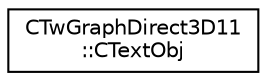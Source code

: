 digraph "Graphical Class Hierarchy"
{
  edge [fontname="Helvetica",fontsize="10",labelfontname="Helvetica",labelfontsize="10"];
  node [fontname="Helvetica",fontsize="10",shape=record];
  rankdir="LR";
  Node1 [label="CTwGraphDirect3D11\l::CTextObj",height=0.2,width=0.4,color="black", fillcolor="white", style="filled",URL="$struct_c_tw_graph_direct3_d11_1_1_c_text_obj.html"];
}
